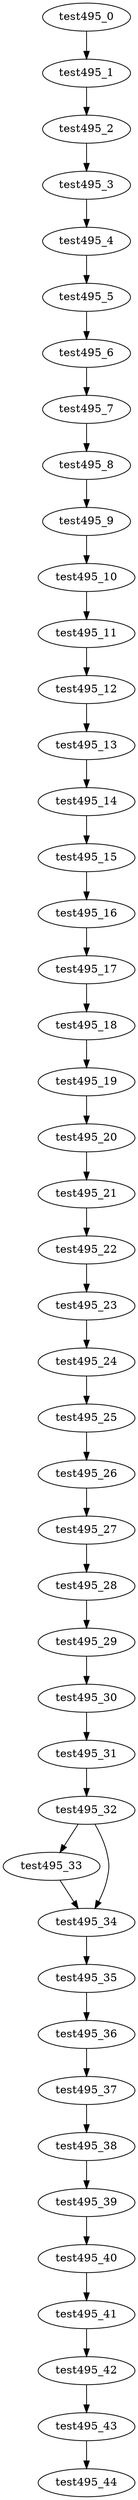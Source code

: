 digraph G {
test495_0->test495_1;
test495_1->test495_2;
test495_2->test495_3;
test495_3->test495_4;
test495_4->test495_5;
test495_5->test495_6;
test495_6->test495_7;
test495_7->test495_8;
test495_8->test495_9;
test495_9->test495_10;
test495_10->test495_11;
test495_11->test495_12;
test495_12->test495_13;
test495_13->test495_14;
test495_14->test495_15;
test495_15->test495_16;
test495_16->test495_17;
test495_17->test495_18;
test495_18->test495_19;
test495_19->test495_20;
test495_20->test495_21;
test495_21->test495_22;
test495_22->test495_23;
test495_23->test495_24;
test495_24->test495_25;
test495_25->test495_26;
test495_26->test495_27;
test495_27->test495_28;
test495_28->test495_29;
test495_29->test495_30;
test495_30->test495_31;
test495_31->test495_32;
test495_32->test495_33;
test495_32->test495_34;
test495_33->test495_34;
test495_34->test495_35;
test495_35->test495_36;
test495_36->test495_37;
test495_37->test495_38;
test495_38->test495_39;
test495_39->test495_40;
test495_40->test495_41;
test495_41->test495_42;
test495_42->test495_43;
test495_43->test495_44;

}
